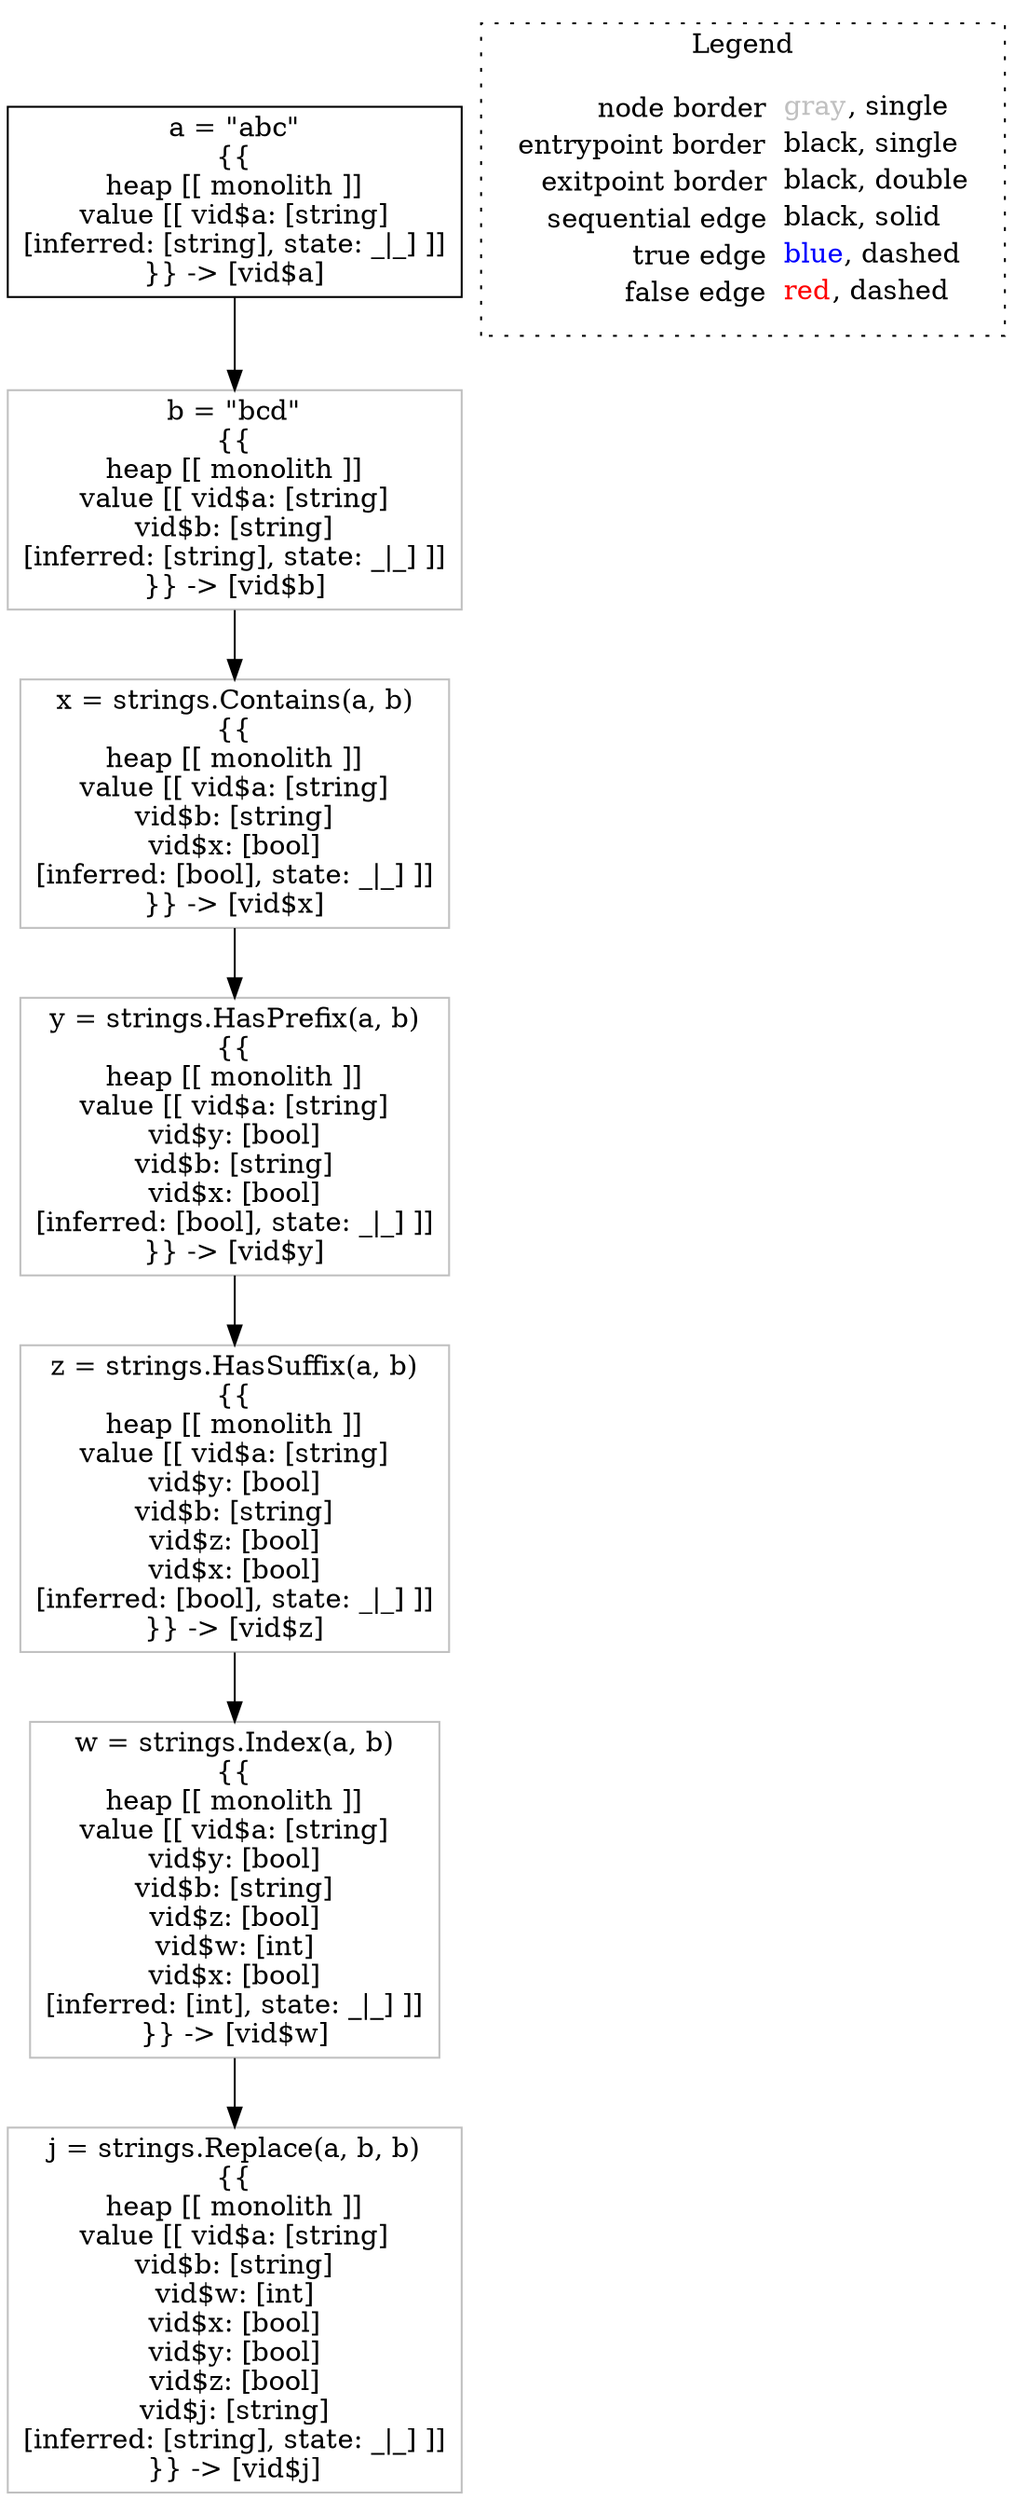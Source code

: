 digraph {
	"node0" [shape="rect",color="black",label=<a = &quot;abc&quot;<BR/>{{<BR/>heap [[ monolith ]]<BR/>value [[ vid$a: [string]<BR/>[inferred: [string], state: _|_] ]]<BR/>}} -&gt; [vid$a]>];
	"node1" [shape="rect",color="gray",label=<y = strings.HasPrefix(a, b)<BR/>{{<BR/>heap [[ monolith ]]<BR/>value [[ vid$a: [string]<BR/>vid$y: [bool]<BR/>vid$b: [string]<BR/>vid$x: [bool]<BR/>[inferred: [bool], state: _|_] ]]<BR/>}} -&gt; [vid$y]>];
	"node2" [shape="rect",color="gray",label=<z = strings.HasSuffix(a, b)<BR/>{{<BR/>heap [[ monolith ]]<BR/>value [[ vid$a: [string]<BR/>vid$y: [bool]<BR/>vid$b: [string]<BR/>vid$z: [bool]<BR/>vid$x: [bool]<BR/>[inferred: [bool], state: _|_] ]]<BR/>}} -&gt; [vid$z]>];
	"node3" [shape="rect",color="gray",label=<w = strings.Index(a, b)<BR/>{{<BR/>heap [[ monolith ]]<BR/>value [[ vid$a: [string]<BR/>vid$y: [bool]<BR/>vid$b: [string]<BR/>vid$z: [bool]<BR/>vid$w: [int]<BR/>vid$x: [bool]<BR/>[inferred: [int], state: _|_] ]]<BR/>}} -&gt; [vid$w]>];
	"node4" [shape="rect",color="gray",label=<x = strings.Contains(a, b)<BR/>{{<BR/>heap [[ monolith ]]<BR/>value [[ vid$a: [string]<BR/>vid$b: [string]<BR/>vid$x: [bool]<BR/>[inferred: [bool], state: _|_] ]]<BR/>}} -&gt; [vid$x]>];
	"node5" [shape="rect",color="gray",label=<b = &quot;bcd&quot;<BR/>{{<BR/>heap [[ monolith ]]<BR/>value [[ vid$a: [string]<BR/>vid$b: [string]<BR/>[inferred: [string], state: _|_] ]]<BR/>}} -&gt; [vid$b]>];
	"node6" [shape="rect",color="gray",label=<j = strings.Replace(a, b, b)<BR/>{{<BR/>heap [[ monolith ]]<BR/>value [[ vid$a: [string]<BR/>vid$b: [string]<BR/>vid$w: [int]<BR/>vid$x: [bool]<BR/>vid$y: [bool]<BR/>vid$z: [bool]<BR/>vid$j: [string]<BR/>[inferred: [string], state: _|_] ]]<BR/>}} -&gt; [vid$j]>];
	"node0" -> "node5" [color="black"];
	"node1" -> "node2" [color="black"];
	"node2" -> "node3" [color="black"];
	"node3" -> "node6" [color="black"];
	"node4" -> "node1" [color="black"];
	"node5" -> "node4" [color="black"];
subgraph cluster_legend {
	label="Legend";
	style=dotted;
	node [shape=plaintext];
	"legend" [label=<<table border="0" cellpadding="2" cellspacing="0" cellborder="0"><tr><td align="right">node border&nbsp;</td><td align="left"><font color="gray">gray</font>, single</td></tr><tr><td align="right">entrypoint border&nbsp;</td><td align="left"><font color="black">black</font>, single</td></tr><tr><td align="right">exitpoint border&nbsp;</td><td align="left"><font color="black">black</font>, double</td></tr><tr><td align="right">sequential edge&nbsp;</td><td align="left"><font color="black">black</font>, solid</td></tr><tr><td align="right">true edge&nbsp;</td><td align="left"><font color="blue">blue</font>, dashed</td></tr><tr><td align="right">false edge&nbsp;</td><td align="left"><font color="red">red</font>, dashed</td></tr></table>>];
}

}
